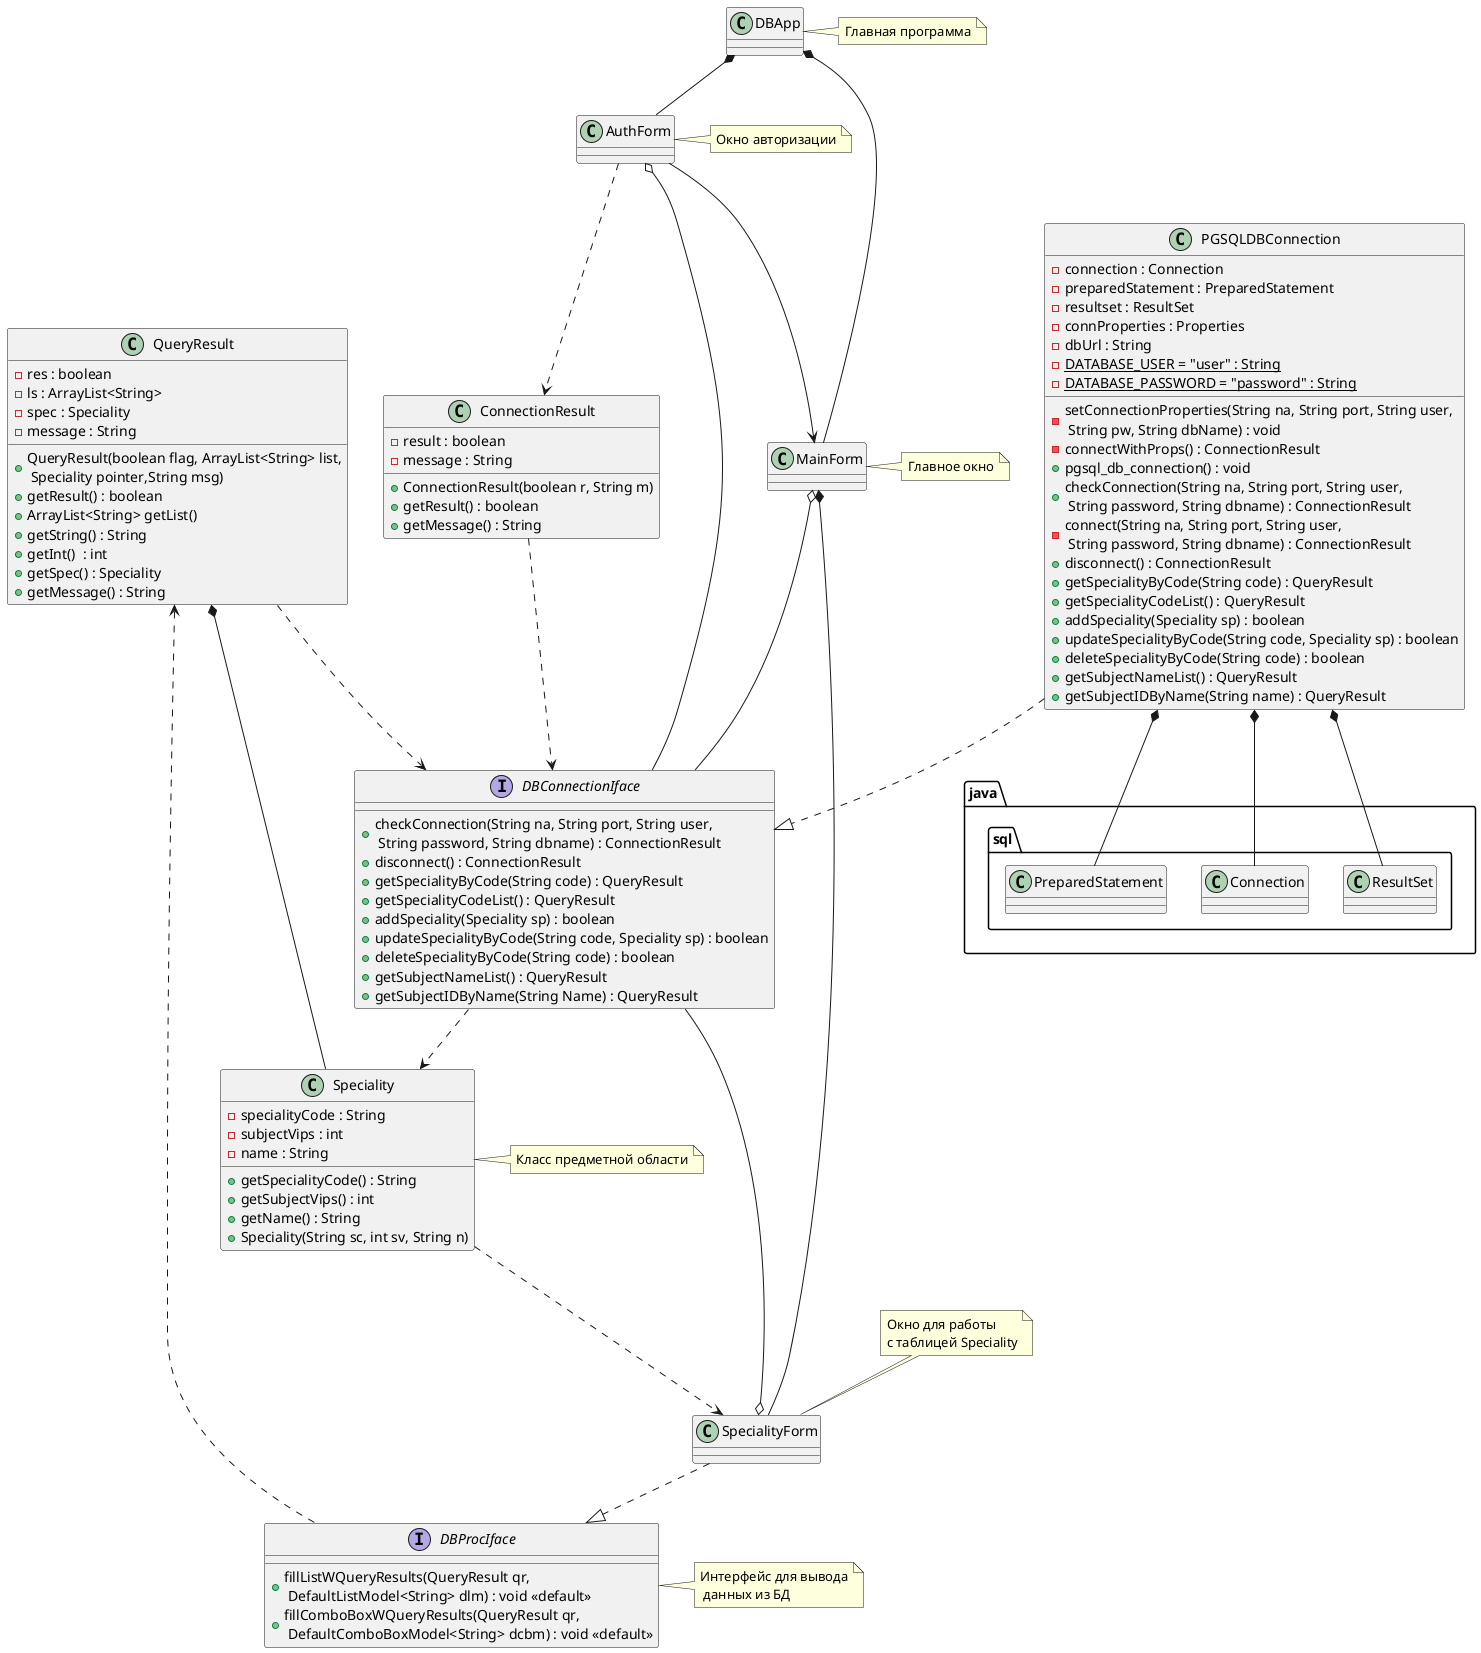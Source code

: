 @startuml
'left to right direction
top to bottom direction
skinparam linestyle ortho

class AuthForm 
note right: Окно авторизации

class MainForm 
note right: Главное окно

interface DBConnectionIface{
+  checkConnection(String na, String port, String user,\n String password, String dbname) : ConnectionResult
+  disconnect() : ConnectionResult
+  getSpecialityByCode(String code) : QueryResult
+  getSpecialityCodeList() : QueryResult
+  addSpeciality(Speciality sp) : boolean
+  updateSpecialityByCode(String code, Speciality sp) : boolean
+  deleteSpecialityByCode(String code) : boolean
+  getSubjectNameList() : QueryResult
+  getSubjectIDByName(String Name) : QueryResult
}
class SpecialityForm
note top: Окно для работы\nс таблицей Speciality

class QueryResult{
- res : boolean
- ls : ArrayList<String>
- spec : Speciality 
- message : String 
+ QueryResult(boolean flag, ArrayList<String> list,\n Speciality pointer,String msg)
+  getResult() : boolean
+ ArrayList<String> getList() 
+  getString() : String
+  getInt()  : int
+  getSpec() : Speciality
+  getMessage() : String
}
class PGSQLDBConnection{
- connection : Connection
- preparedStatement : PreparedStatement
- resultset : ResultSet
- connProperties : Properties
- dbUrl : String
- {static} DATABASE_USER = "user" : String 
- {static} DATABASE_PASSWORD = "password" : String 
- setConnectionProperties(String na, String port, String user,\n String pw, String dbName) : void
- connectWithProps() : ConnectionResult
+ pgsql_db_connection() : void
+ checkConnection(String na, String port, String user,\n String password, String dbname) : ConnectionResult
- connect(String na, String port, String user,\n String password, String dbname) : ConnectionResult
+ disconnect() : ConnectionResult
+  getSpecialityByCode(String code) : QueryResult
+ getSpecialityCodeList() : QueryResult
+ addSpeciality(Speciality sp) : boolean
+ updateSpecialityByCode(String code, Speciality sp) : boolean
+ deleteSpecialityByCode(String code) : boolean
+ getSubjectNameList() : QueryResult
+ getSubjectIDByName(String name) : QueryResult
}
class java.sql.Connection
class java.sql.PreparedStatement
class java.sql.ResultSet

class ConnectionResult{
- result : boolean
- message : String
+ ConnectionResult(boolean r, String m)
+ getResult() : boolean
+ getMessage() : String
}

class Speciality{
- specialityCode : String
- subjectVips : int
- name : String
+ getSpecialityCode() : String
+ getSubjectVips() : int
+ getName() : String
+ Speciality(String sc, int sv, String n)
}
note right: Класс предметной области

AuthForm ..> ConnectionResult
ConnectionResult ..> DBConnectionIface

class DBApp
note right: Главная программа

interface DBProcIface{
+ fillListWQueryResults(QueryResult qr,\n DefaultListModel<String> dlm) : void <<default>>
+ fillComboBoxWQueryResults(QueryResult qr,\n DefaultComboBoxModel<String> dcbm) : void <<default>>
}
note right: Интерфейс для вывода\n данных из БД

DBApp *-- AuthForm
DBApp *-- MainForm

AuthForm --> MainForm
AuthForm o-- DBConnectionIface

MainForm o-- DBConnectionIface
MainForm *-- SpecialityForm

SpecialityForm o-- DBConnectionIface
SpecialityForm ..|> DBProcIface

QueryResult ..> DBConnectionIface
QueryResult <..  DBProcIface

PGSQLDBConnection ..|> DBConnectionIface
PGSQLDBConnection *-- java.sql.Connection
PGSQLDBConnection *-- java.sql.PreparedStatement
PGSQLDBConnection *-- java.sql.ResultSet

QueryResult *-- Speciality

DBConnectionIface ..> Speciality
Speciality ...> SpecialityForm

@enduml
